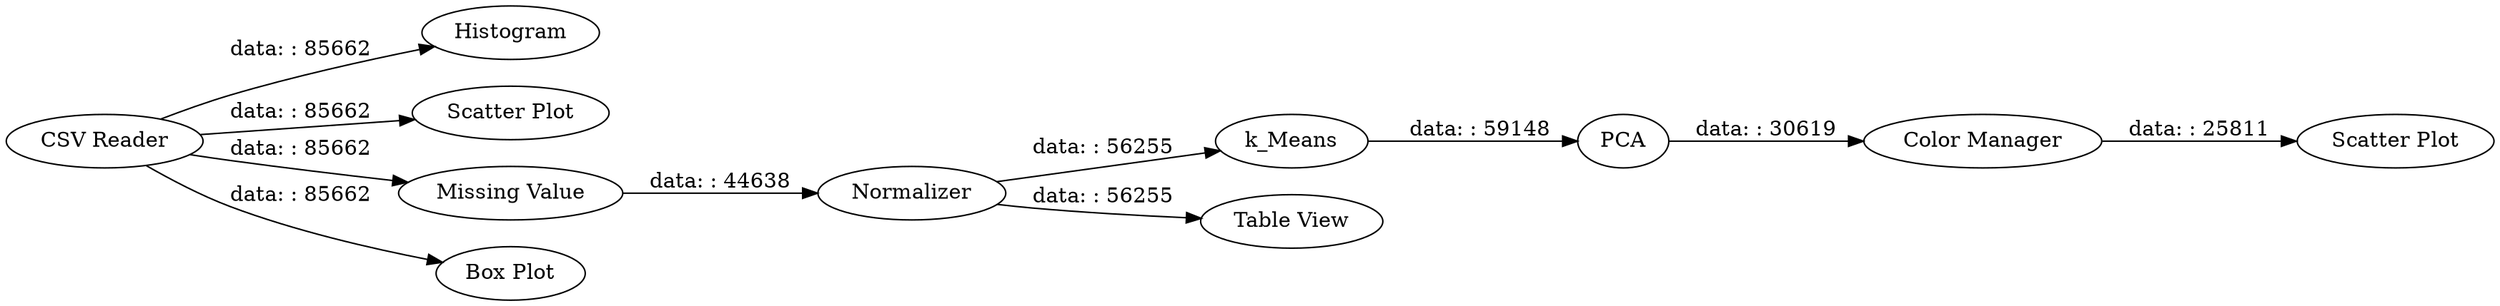 digraph {
	"-3457059181556703424_8" [label=k_Means]
	"-3457059181556703424_9" [label=PCA]
	"-3457059181556703424_11" [label="Scatter Plot"]
	"-3457059181556703424_5" [label=Normalizer]
	"-3457059181556703424_13" [label="CSV Reader"]
	"-3457059181556703424_10" [label="Color Manager"]
	"-3457059181556703424_2" [label=Histogram]
	"-3457059181556703424_7" [label="Table View"]
	"-3457059181556703424_4" [label="Scatter Plot"]
	"-3457059181556703424_6" [label="Missing Value"]
	"-3457059181556703424_3" [label="Box Plot"]
	"-3457059181556703424_5" -> "-3457059181556703424_7" [label="data: : 56255"]
	"-3457059181556703424_9" -> "-3457059181556703424_10" [label="data: : 30619"]
	"-3457059181556703424_8" -> "-3457059181556703424_9" [label="data: : 59148"]
	"-3457059181556703424_10" -> "-3457059181556703424_11" [label="data: : 25811"]
	"-3457059181556703424_13" -> "-3457059181556703424_3" [label="data: : 85662"]
	"-3457059181556703424_13" -> "-3457059181556703424_6" [label="data: : 85662"]
	"-3457059181556703424_13" -> "-3457059181556703424_4" [label="data: : 85662"]
	"-3457059181556703424_13" -> "-3457059181556703424_2" [label="data: : 85662"]
	"-3457059181556703424_6" -> "-3457059181556703424_5" [label="data: : 44638"]
	"-3457059181556703424_5" -> "-3457059181556703424_8" [label="data: : 56255"]
	rankdir=LR
}
